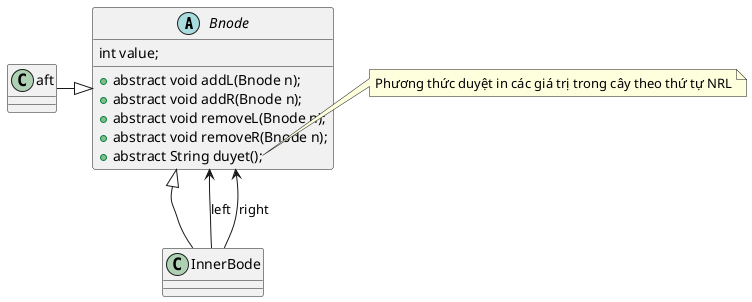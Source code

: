 @startuml
'https://plantuml.com/class-diagram

abstract class Bnode{
    int value;
    +abstract void addL(Bnode n);
    +abstract void addR(Bnode n);
    +abstract void removeL(Bnode n);
    +abstract void removeR(Bnode n);
    +abstract String duyet();
}
Bnode<|--InnerBode
Bnode<|--Leaft
Bnode<--InnerBode:left
Bnode<--InnerBode:right
note right of Bnode::duyet
Phương thức duyệt in các giá trị trong cây theo thứ tự NRL
end note
@enduml